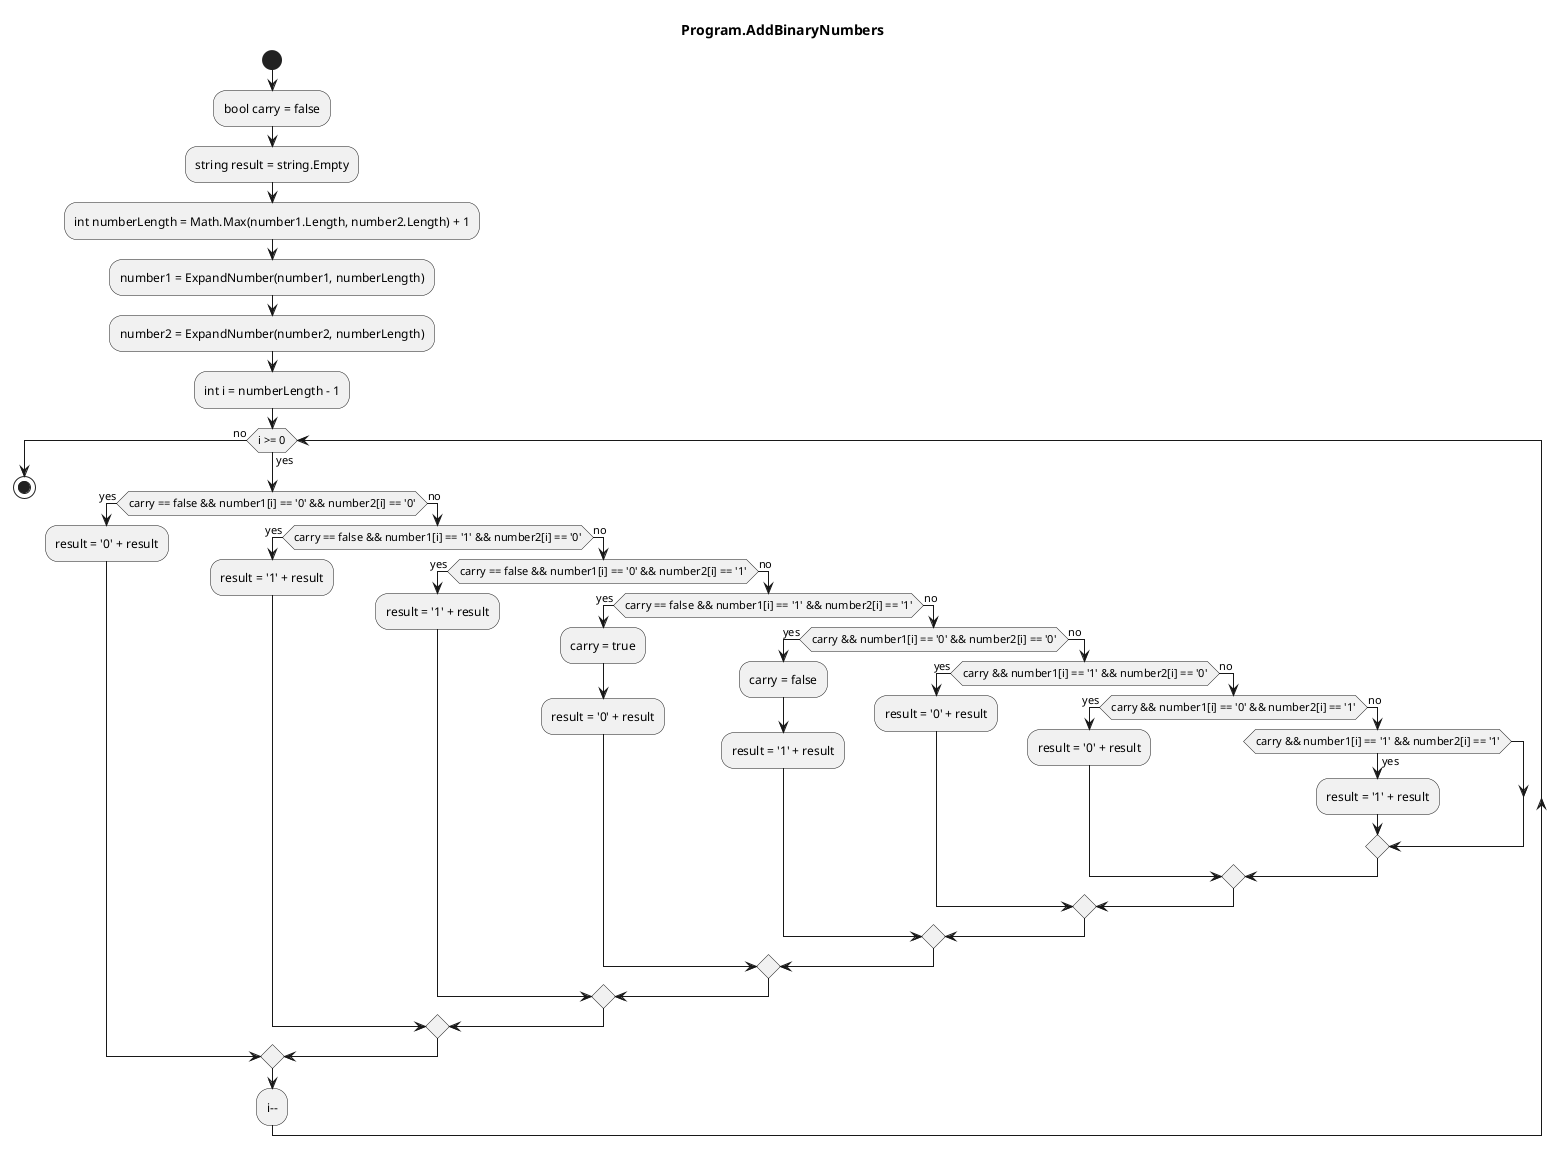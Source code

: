 @startuml Program.AddBinaryNumbers
title Program.AddBinaryNumbers
start
:bool carry = false;
:string result = string.Empty;
:int numberLength = Math.Max(number1.Length, number2.Length) + 1;
:number1 = ExpandNumber(number1, numberLength);
:number2 = ExpandNumber(number2, numberLength);
:int i = numberLength - 1;
while (i >= 0) is (yes)
    if (carry == false && number1[i] == '0' && number2[i] == '0') then (yes)
        :result = '0' + result;
      else (no)
        if (carry == false && number1[i] == '1' && number2[i] == '0') then (yes)
            :result = '1' + result;
          else (no)
            if (carry == false && number1[i] == '0' && number2[i] == '1') then (yes)
                :result = '1' + result;
              else (no)
                if (carry == false && number1[i] == '1' && number2[i] == '1') then (yes)
                    :carry = true;
                    :result = '0' + result;
                  else (no)
                    if (carry && number1[i] == '0' && number2[i] == '0') then (yes)
                        :carry = false;
                        :result = '1' + result;
                      else (no)
                        if (carry && number1[i] == '1' && number2[i] == '0') then (yes)
                            :result = '0' + result;
                          else (no)
                            if (carry && number1[i] == '0' && number2[i] == '1') then (yes)
                                :result = '0' + result;
                              else (no)
                                if (carry && number1[i] == '1' && number2[i] == '1') then (yes)
                                    :result = '1' + result;
                                endif
                            endif
                        endif
                    endif
                endif
            endif
        endif
    endif
:i--;
endwhile (no)
stop
@enduml
